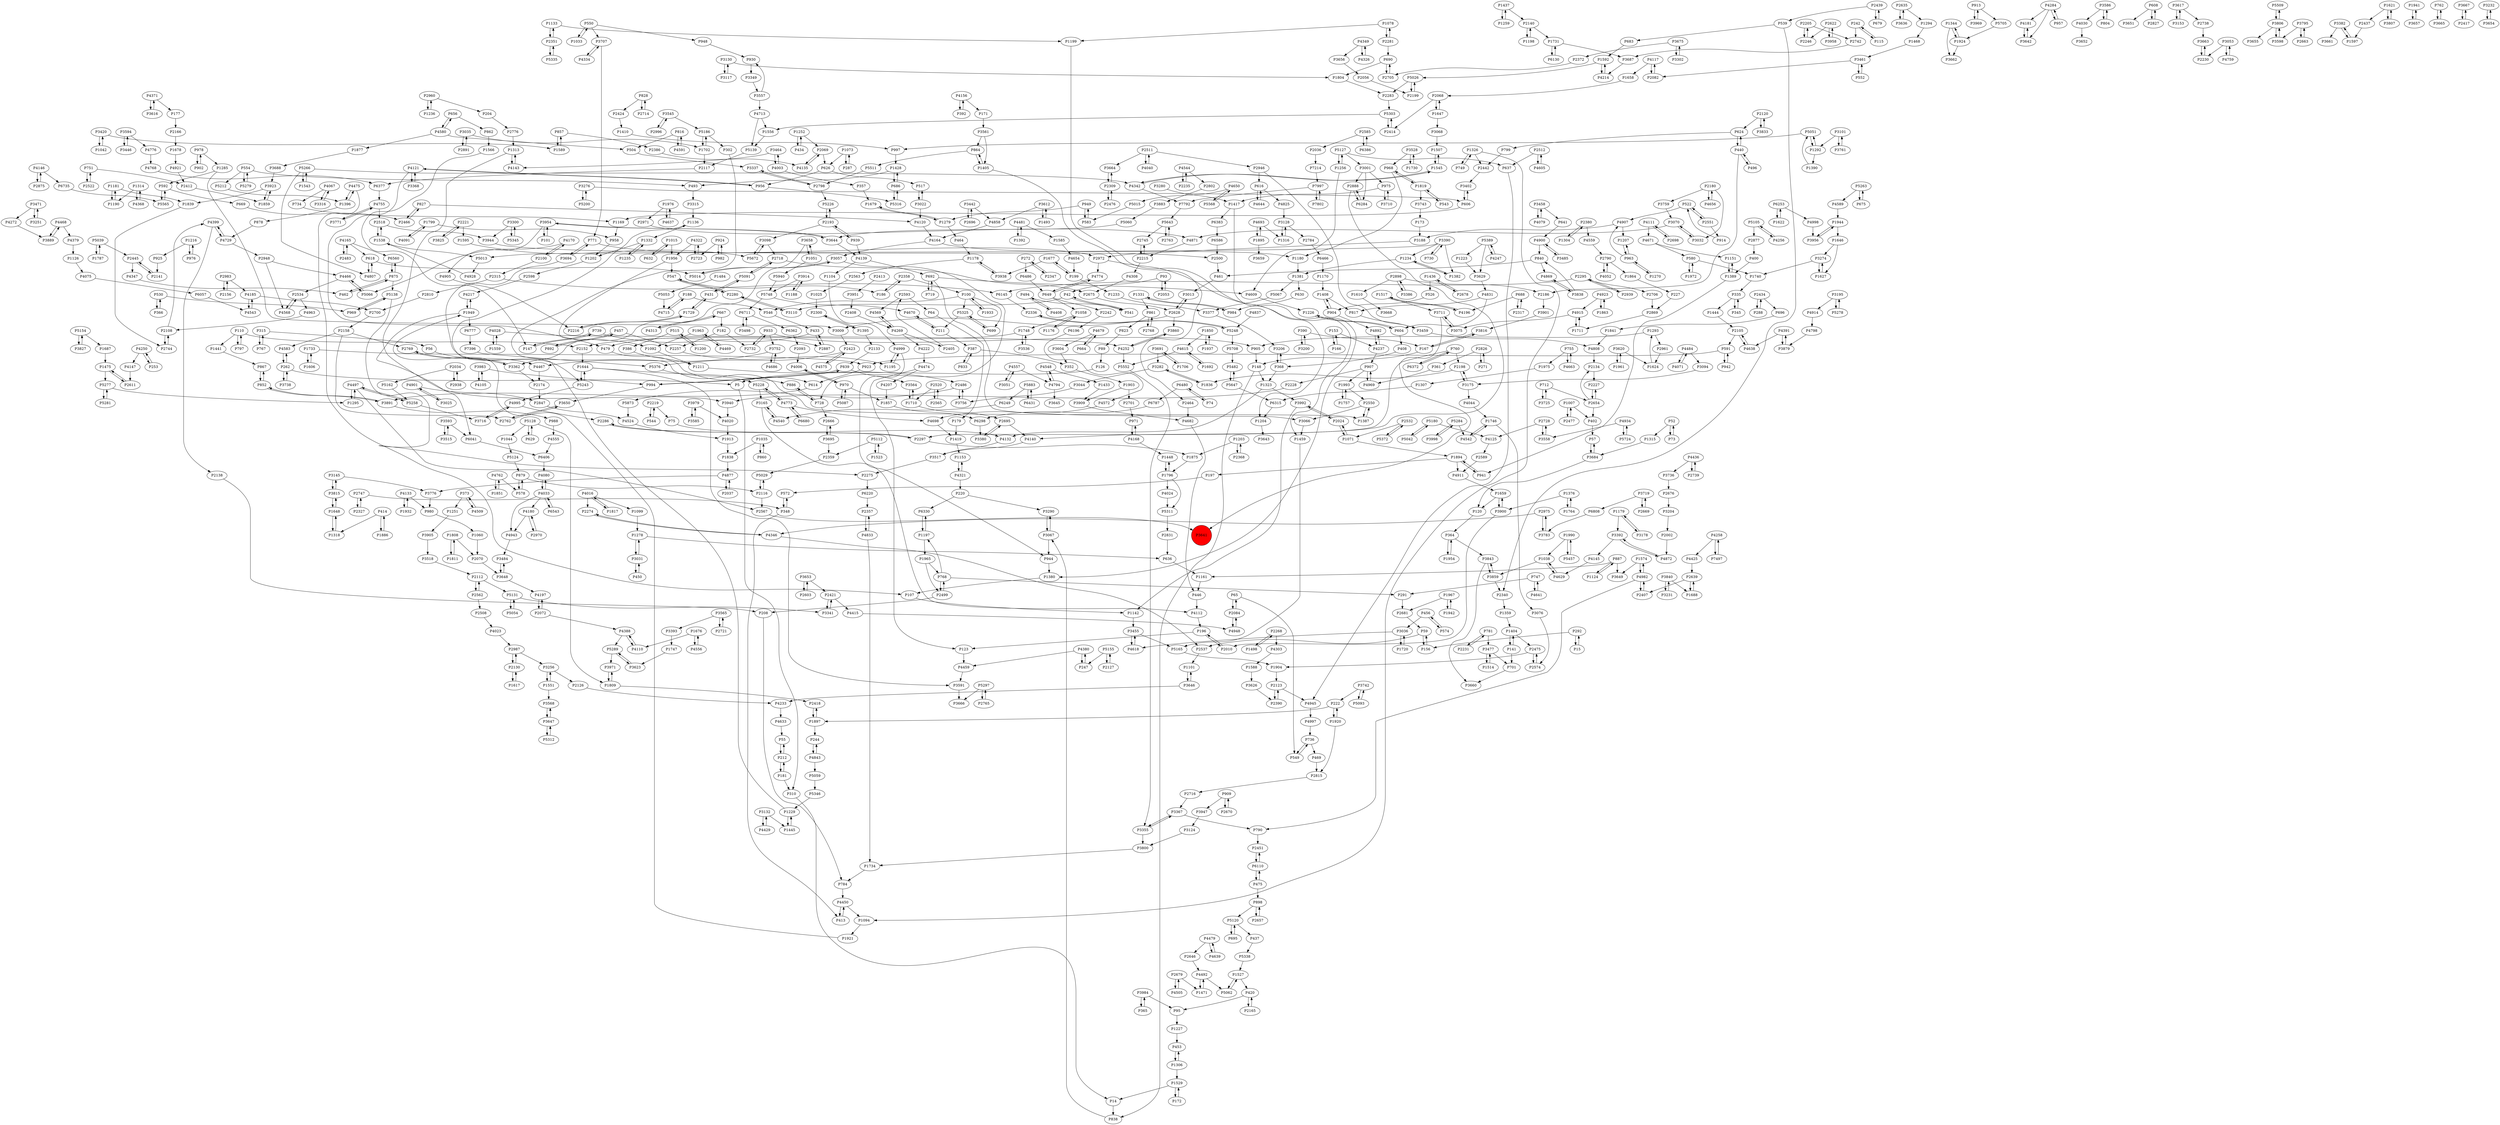 digraph {
	P1428 -> P493
	P879 -> P2116
	P2442 -> P3402
	P4877 -> P2037
	P5482 -> P5647
	P2072 -> P4197
	P2358 -> P100
	P1687 -> P1475
	P3761 -> P3101
	P1007 -> P2477
	P4133 -> P1932
	P4143 -> P1313
	P3992 -> P2024
	P2961 -> P1624
	P1975 -> P1307
	P2180 -> P4656
	P504 -> P3337
	P89 -> P126
	P3464 -> P4143
	P5568 -> P4650
	P3175 -> P2198
	P1344 -> P1924
	P1007 -> P402
	P5705 -> P1924
	P839 -> P994
	P4168 -> P971
	P1376 -> P1764
	P4033 -> P4180
	P4197 -> P2072
	P2002 -> P4872
	P1252 -> P434
	P14 -> P838
	P768 -> P1197
	P4020 -> P1913
	P1436 -> P526
	P4181 -> P3642
	P2728 -> P4125
	P3648 -> P4197
	P4140 -> P3517
	P2130 -> P2987
	P2336 -> P5248
	P5062 -> P1527
	P4544 -> P2802
	P4222 -> P4474
	P2108 -> P4399
	P3302 -> P3675
	P1894 -> P197
	P2295 -> P2939
	P335 -> P1444
	P3647 -> P5312
	P1993 -> P1757
	P3464 -> P4003
	P1731 -> P6130
	P1809 -> P2418
	P420 -> P2165
	P5087 -> P970
	P1404 -> P141
	P4715 -> P188
	P4117 -> P1658
	P1278 -> P636
	P1897 -> P2418
	P898 -> P2657
	P6298 -> P3380
	P790 -> P2451
	P1877 -> P3688
	P4837 -> P5248
	P827 -> P2466
	P2423 -> P5376
	P2888 -> P6284
	P4755 -> P3771
	P1498 -> P2268
	P728 -> P2666
	P618 -> P4807
	P3274 -> P1627
	P4349 -> P4326
	P2744 -> P2108
	P686 -> P5316
	P1710 -> P2695
	P5131 -> P5054
	P4650 -> P5568
	P4997 -> P736
	P4052 -> P2790
	P4237 -> P907
	P4347 -> P462
	P1099 -> P1278
	P4575 -> P2423
	P1622 -> P6253
	P1734 -> P784
	P4663 -> P755
	P1256 -> P4609
	P4284 -> P957
	P220 -> P3290
	P4798 -> P3879
	P390 -> P167
	P857 -> P2386
	P994 -> P839
	P6057 -> P4543
	P592 -> P669
	P957 -> P4284
	P100 -> P1933
	P4030 -> P3652
	P1058 -> P1748
	P2565 -> P2520
	P608 -> P3651
	P2268 -> P1498
	P2340 -> P1359
	P2280 -> P547
	P2598 -> P4217
	P3442 -> P4858
	P4474 -> P4207
	P1259 -> P1437
	P2231 -> P781
	P272 -> P6486
	P4524 -> P1913
	P3742 -> P5093
	P949 -> P583
	P4147 -> P2611
	P949 -> P1279
	P583 -> P949
	P2445 -> P2141
	P1316 -> P3128
	P3051 -> P4557
	P630 -> P984
	P3455 -> P5165
	P1857 -> P6298
	P904 -> P1408
	P3688 -> P3923
	P4492 -> P1471
	P3390 -> P5013
	P123 -> P4459
	P3251 -> P3471
	P1161 -> P446
	P4168 -> P1448
	P1659 -> P3900
	P1748 -> P2152
	P3938 -> P1178
	P4773 -> P5228
	P541 -> P42
	P387 -> P833
	P2551 -> P522
	P4170 -> P2100
	P1234 -> P1382
	P302 -> P1387
	P930 -> P3349
	P15 -> P292
	P3984 -> P365
	P3124 -> P3800
	P4016 -> P2274
	P2123 -> P2390
	P469 -> P2815
	P1417 -> P1380
	P5066 -> P4466
	P3393 -> P1747
	P1627 -> P3274
	P1382 -> P1234
	P6220 -> P2357
	P5059 -> P5346
	P924 -> P982
	P5552 -> P3355
	P2639 -> P1688
	P688 -> P2317
	P1405 -> P864
	P522 -> P4907
	P771 -> P2972
	P1292 -> P1390
	P580 -> P1972
	P2424 -> P1410
	P288 -> P2434
	P712 -> P3725
	P390 -> P3200
	P7214 -> P7997
	P291 -> P2681
	P4388 -> P4110
	P3001 -> P6284
	P4474 -> P123
	P1617 -> P2130
	P4755 -> P2518
	P1094 -> P1921
	P1390 -> P5051
	P3586 -> P4030
	P3044 -> P3756
	P887 -> P1161
	P5105 -> P4256
	P3001 -> P2888
	P5015 -> P583
	P2611 -> P1475
	P1178 -> P2563
	P1448 -> P1796
	P4185 -> P2700
	P624 -> P440
	P1796 -> P1448
	P924 -> P2723
	P2747 -> P348
	P958 -> P1202
	P4572 -> P4698
	P5154 -> P3827
	P2105 -> P591
	P4170 -> P5066
	P366 -> P530
	P2875 -> P4146
	P1523 -> P5112
	P153 -> P166
	P4436 -> P2739
	P4346 -> P2537
	P3710 -> P975
	P4945 -> P4997
	P4016 -> P1099
	P1895 -> P4693
	P909 -> P2670
	P2654 -> P2227
	P3035 -> P2891
	P3098 -> P2718
	P5883 -> P6249
	P695 -> P5120
	P4892 -> P4237
	P335 -> P345
	P7997 -> P7792
	P1073 -> P287
	P3833 -> P2120
	P4557 -> P4794
	P3594 -> P4776
	P3471 -> P4272
	P3031 -> P450
	P5248 -> P5708
	P2215 -> P4308
	P5 -> P310
	P840 -> P4869
	P3969 -> P913
	P4774 -> P649
	P3771 -> P4755
	P3840 -> P3231
	P2034 -> P2938
	P2718 -> P2675
	P4871 -> P2215
	P2216 -> P1729
	P197 -> P572
	P1990 -> P1038
	P3256 -> P1551
	P3617 -> P3153
	P414 -> P1886
	P2972 -> P1459
	P1015 -> P1956
	P4146 -> P2875
	P1949 -> P6041
	P7997 -> P7802
	P4982 -> P2407
	P690 -> P1804
	P2551 -> P914
	P6383 -> P6586
	P4580 -> P1877
	P4391 -> P3879
	P3022 -> P517
	P1949 -> P6777
	P1551 -> P3568
	P3165 -> P4112
	P1170 -> P1408
	P1035 -> P860
	P3653 -> P2421
	P364 -> P1954
	P4877 -> P3776
	P3725 -> P712
	P892 -> P457
	P1595 -> P5672
	P1711 -> P4915
	P1677 -> P199
	P3752 -> P4467
	P4321 -> P1153
	P2763 -> P5643
	P1176 -> P1058
	P968 -> P1180
	P402 -> P57
	P3420 -> P1589
	P2983 -> P2156
	P1545 -> P4342
	P1226 -> P604
	P4321 -> P220
	P683 -> P1592
	P1408 -> P904
	P4091 -> P1799
	P6480 -> P74
	P3586 -> P804
	P1313 -> P4143
	P3485 -> P4900
	P768 -> P2499
	P2698 -> P4111
	P526 -> P904
	P494 -> P4408
	P7396 -> P5376
	P5266 -> P4807
	P2309 -> P2476
	P3743 -> P173
	P2205 -> P2742
	P5289 -> P3971
	P3838 -> P4869
	P4326 -> P4349
	P5200 -> P3276
	P970 -> P4006
	P546 -> P433
	P2174 -> P2847
	P878 -> P4729
	P211 -> P387
	P2888 -> P4140
	P692 -> P719
	P686 -> P1428
	P1624 -> P1293
	P948 -> P930
	P1285 -> P3009
	P4003 -> P357
	P6711 -> P3498
	P167 -> P3816
	P1313 -> P3940
	P4794 -> P4548
	P3827 -> P5154
	P1538 -> P5013
	P1169 -> P958
	P4322 -> P1956
	P3711 -> P3075
	P220 -> P6330
	P5565 -> P592
	P2706 -> P2869
	P1408 -> P817
	P5165 -> P1904
	P591 -> P942
	P4468 -> P3889
	P2550 -> P3066
	P2716 -> P3367
	P4679 -> P3604
	P1592 -> P5026
	P110 -> P797
	P5509 -> P3806
	P1799 -> P4091
	P5093 -> P3742
	P3561 -> P864
	P2414 -> P5303
	P4023 -> P2987
	P5180 -> P4125
	P3368 -> P4121
	P1976 -> P4637
	P433 -> P479
	P3057 -> P728
	P2585 -> P6386
	P2520 -> P1710
	P2158 -> P2762
	P4121 -> P3368
	P4121 -> P956
	P1954 -> P364
	P6480 -> P6787
	P2439 -> P539
	P547 -> P186
	P1331 -> P984
	P913 -> P5705
	P73 -> P52
	P5091 -> P431
	P3392 -> P4145
	P3128 -> P2784
	P4006 -> P970
	P4923 -> P4915
	P2407 -> P4982
	P272 -> P2347
	P3623 -> P5289
	P852 -> P867
	P3280 -> P1417
	P1179 -> P3178
	P1606 -> P1733
	P4075 -> P6057
	P1903 -> P2701
	P2037 -> P4877
	P182 -> P2732
	P2180 -> P3759
	P3446 -> P3594
	P1417 -> P6383
	P1035 -> P1838
	P4901 -> P3025
	P247 -> P4380
	P199 -> P1677
	P6377 -> P4755
	P4346 -> P2274
	P1306 -> P453
	P2126 -> P4233
	P4497 -> P5258
	P3565 -> P3393
	P2140 -> P1731
	P624 -> P799
	P3646 -> P1101
	P574 -> P456
	P6560 -> P875
	P4670 -> P211
	P2675 -> P2628
	P3859 -> P3843
	P2165 -> P420
	P2315 -> P2810
	P262 -> P3738
	P1730 -> P3528
	P4469 -> P1963
	P1396 -> P878
	P5155 -> P247
	P2562 -> P2508
	P3382 -> P3661
	P2357 -> P4833
	P861 -> P823
	P4540 -> P3165
	P4969 -> P907
	P4467 -> P2174
	P530 -> P969
	P2437 -> P1597
	P1648 -> P3815
	P3909 -> P4682
	P2971 -> P4871
	P2728 -> P3558
	P1256 -> P5127
	P3905 -> P3518
	P816 -> P4591
	P368 -> P1323
	P5303 -> P1556
	P2802 -> P3883
	P2696 -> P3442
	P6253 -> P1622
	P6680 -> P4773
	P2300 -> P1395
	P1702 -> P5186
	P1731 -> P3687
	P4436 -> P3736
	P1819 -> P3743
	P2327 -> P2747
	P939 -> P2193
	P387 -> P352
	P3341 -> P2421
	P3117 -> P3130
	P5042 -> P5180
	P4776 -> P4768
	P1747 -> P3623
	P616 -> P4644
	P3067 -> P944
	P3282 -> P1836
	P2603 -> P3653
	P4105 -> P3983
	P608 -> P2827
	P2654 -> P2134
	P196 -> P2010
	P3954 -> P101
	P5284 -> P4542
	P6372 -> P760
	P2297 -> P1875
	P4825 -> P3128
	P4391 -> P4638
	P4999 -> P1195
	P3658 -> P3362
	P2295 -> P6145
	P3716 -> P4995
	P3900 -> P1659
	P2134 -> P2227
	P3719 -> P6808
	P2676 -> P3204
	P530 -> P366
	P2512 -> P4605
	P4481 -> P1392
	P292 -> P15
	P988 -> P4555
	P3461 -> P552
	P1092 -> P1211
	P6777 -> P7396
	P1746 -> P4542
	P3646 -> P4233
	P799 -> P2442
	P1179 -> P3392
	P751 -> P2522
	P656 -> P862
	P3036 -> P1720
	P1389 -> P1151
	P3650 -> P2762
	P4843 -> P5059
	P1692 -> P4615
	P1678 -> P4921
	P626 -> P517
	P2705 -> P690
	P1894 -> P941
	P4833 -> P1734
	P1961 -> P3620
	P739 -> P147
	P42 -> P3110
	P1235 -> P1332
	P4583 -> P262
	P2666 -> P3695
	P6431 -> P5883
	P440 -> P496
	P4125 -> P2589
	P1437 -> P2140
	P554 -> P493
	P2423 -> P4575
	P4112 -> P196
	P3951 -> P2408
	P1044 -> P5124
	P4556 -> P1676
	P4120 -> P4164
	P5258 -> P4497
	P3545 -> P2996
	P1658 -> P2068
	P1295 -> P4497
	P65 -> P549
	P3691 -> P1706
	P4773 -> P6680
	P4033 -> P4943
	P1956 -> P1092
	P862 -> P1566
	P461 -> P3013
	P4256 -> P5105
	P3992 -> P1142
	P5748 -> P6711
	P861 -> P2768
	P74 -> P6480
	P3094 -> P3175
	P923 -> P614
	P2563 -> P1025
	P1956 -> P547
	P728 -> P886
	P7792 -> P5643
	P4509 -> P373
	P4380 -> P247
	P1941 -> P3657
	P4484 -> P4071
	P2628 -> P3860
	P4693 -> P1316
	P2635 -> P3636
	P4548 -> P4794
	P4544 -> P2235
	P5051 -> P997
	P52 -> P73
	P3110 -> P2280
	P3684 -> P120
	P2798 -> P3337
	P1468 -> P3461
	P2765 -> P5297
	P413 -> P4450
	P2975 -> P3783
	P365 -> P3984
	P5511 -> P2798
	P5155 -> P2127
	P1559 -> P4028
	P4342 -> P7792
	P1875 -> P1796
	P3979 -> P3585
	P736 -> P549
	P3175 -> P4044
	P2486 -> P5873
	P4637 -> P1976
	P3647 -> P3568
	P734 -> P1169
	P4713 -> P1556
	P3594 -> P3446
	P4568 -> P2534
	P244 -> P4843
	P2158 -> P4583
	P2593 -> P64
	P4934 -> P3558
	P2739 -> P4436
	P3891 -> P988
	P2776 -> P1313
	P760 -> P2297
	P2574 -> P2475
	P4269 -> P4222
	P4639 -> P4479
	P5091 -> P2718
	P515 -> P1200
	P5228 -> P4773
	P2295 -> P2706
	P762 -> P3665
	P907 -> P4969
	P904 -> P4892
	P5243 -> P4995
	P2898 -> P3386
	P2140 -> P1198
	P2622 -> P3958
	P4557 -> P3051
	P4591 -> P816
	P3274 -> P1740
	P5281 -> P5277
	P4033 -> P4080
	P4915 -> P1711
	P1864 -> P227
	P2193 -> P3098
	P636 -> P1161
	P315 -> P56
	P5105 -> P2877
	P171 -> P3561
	P3983 -> P994
	P2701 -> P971
	P4858 -> P4164
	P186 -> P2358
	P3707 -> P4334
	P1304 -> P2380
	P1285 -> P592
	P2593 -> P4569
	P4132 -> P3517
	P5277 -> P5281
	P2072 -> P4388
	P550 -> P948
	P1517 -> P3711
	P5724 -> P4934
	P4609 -> P1226
	P2483 -> P4165
	P1445 -> P1229
	P1433 -> P3909
	P2635 -> P1294
	P4380 -> P4459
	P2589 -> P4911
	P1621 -> P2437
	P755 -> P4663
	P1197 -> P1965
	P93 -> P42
	P1236 -> P2960
	P4067 -> P3316
	P942 -> P591
	P4258 -> P4425
	P550 -> P1033
	P976 -> P1216
	P2010 -> P196
	P147 -> P739
	P1202 -> P2598
	P1679 -> P1279
	P3752 -> P4686
	P4040 -> P2511
	P3032 -> P3070
	P3367 -> P3355
	P543 -> P1819
	P1920 -> P2815
	P2714 -> P828
	P2663 -> P3795
	P4497 -> P2567
	P2654 -> P402
	P4165 -> P6560
	P1180 -> P1381
	P3694 -> P5243
	P2421 -> P3341
	P3940 -> P4020
	P1894 -> P4911
	P400 -> P1389
	P1294 -> P1468
	P1437 -> P1259
	P3984 -> P95
	P2987 -> P2130
	P3914 -> P5748
	P5112 -> P1523
	P3815 -> P1648
	P2268 -> P4303
	P1292 -> P5051
	P4284 -> P4181
	P2948 -> P4568
	P2386 -> P4135
	P860 -> P1035
	P2500 -> P461
	P626 -> P956
	P817 -> P3459
	P3653 -> P2603
	P100 -> P5325
	P3795 -> P2663
	P2372 -> P2705
	P5026 -> P2199
	P1326 -> P749
	P4247 -> P5389
	P784 -> P4450
	P1924 -> P3662
	P5647 -> P5482
	P4928 -> P1538
	P1538 -> P2518
	P6253 -> P4998
	P3195 -> P4914
	P3066 -> P1459
	P2193 -> P939
	P1543 -> P5266
	P1648 -> P1318
	P3128 -> P1316
	P522 -> P2551
	P3067 -> P3290
	P6466 -> P1170
	P1126 -> P4075
	P4111 -> P2698
	P2562 -> P2112
	P5026 -> P2283
	P3392 -> P4872
	P3458 -> P4079
	P4943 -> P3484
	P3290 -> P3067
	P2960 -> P1236
	P1293 -> P905
	P2198 -> P3175
	P2351 -> P1133
	P1441 -> P867
	P315 -> P767
	P153 -> P4237
	P1104 -> P4999
	P978 -> P902
	P1181 -> P1190
	P3377 -> P3206
	P3665 -> P762
	P2405 -> P2593
	P3558 -> P2728
	P2024 -> P1071
	P1033 -> P550
	P2228 -> P3940
	P3956 -> P1944
	P3667 -> P2417
	P4905 -> P2216
	P3025 -> P4901
	P701 -> P3660
	P2082 -> P4117
	P3687 -> P4214
	P1507 -> P1545
	P2970 -> P4180
	P5051 -> P1292
	P4028 -> P4252
	P110 -> P2152
	P2877 -> P400
	P760 -> P6372
	P1323 -> P4132
	P141 -> P701
	P494 -> P541
	P1592 -> P4214
	P3825 -> P2221
	P1078 -> P1199
	P3057 -> P5014
	P5120 -> P695
	P6586 -> P2500
	P898 -> P5120
	P3098 -> P5672
	P287 -> P1073
	P3795 -> P3598
	P1307 -> P6315
	P2768 -> P861
	P3518 -> P2112
	P1585 -> P4654
	P222 -> P1897
	P2679 -> P1471
	P4808 -> P2134
	P1811 -> P1808
	P2417 -> P3667
	P4907 -> P3188
	P3675 -> P2372
	P2100 -> P2315
	P2670 -> P909
	P2723 -> P4322
	P5389 -> P3629
	P2242 -> P6196
	P1574 -> P3649
	P5014 -> P3057
	P4269 -> P2405
	P614 -> P3891
	P5139 -> P2117
	P3068 -> P1507
	P749 -> P1326
	P6130 -> P1731
	P2678 -> P1436
	P592 -> P5565
	P970 -> P1857
	P3132 -> P1445
	P1796 -> P5311
	P1151 -> P1389
	P262 -> P4583
	P2024 -> P3992
	P3009 -> P2423
	P699 -> P5325
	P2068 -> P1647
	P4569 -> P4269
	P1278 -> P3031
	P1404 -> P2475
	P2368 -> P1203
	P4901 -> P2847
	P120 -> P364
	P6711 -> P6362
	P4982 -> P790
	P4111 -> P4671
	P2695 -> P4140
	P606 -> P1169
	P2960 -> P204
	P2518 -> P3944
	P1944 -> P3956
	P6041 -> P6406
	P212 -> P55
	P4479 -> P4639
	P4003 -> P3464
	P2520 -> P2565
	P115 -> P242
	P2518 -> P1538
	P56 -> P4467
	P3315 -> P1136
	P3695 -> P2666
	P2831 -> P636
	P166 -> P153
	P1967 -> P2681
	P1181 -> P1839
	P2639 -> P2407
	P606 -> P3402
	P4156 -> P171
	P679 -> P2439
	P3178 -> P1179
	P4729 -> P2948
	P4233 -> P4633
	P2550 -> P1387
	P550 -> P3707
	P310 -> P14
	P747 -> P4641
	P204 -> P2776
	P2186 -> P3901
	P3617 -> P2738
	P1972 -> P580
	P4146 -> P6735
	P969 -> P5138
	P2508 -> P4023
	P852 -> P3891
	P211 -> P4670
	P3101 -> P3761
	P5124 -> P879
	P5940 -> P5748
	P4914 -> P4798
	P75 -> P4132
	P1190 -> P1181
	P5873 -> P4524
	P1211 -> P2486
	P4067 -> P734
	P1921 -> P1949
	P3188 -> P2972
	P1315 -> P3684
	P6196 -> P4572
	P2219 -> P544
	P667 -> P182
	P760 -> P2198
	P6110 -> P475
	P2315 -> P6145
	P2108 -> P2744
	P3664 -> P2309
	P1203 -> P2368
	P3282 -> P3044
	P172 -> P1529
	P554 -> P5279
	P3195 -> P5278
	P3859 -> P2340
	P4481 -> P1585
	P4408 -> P494
	P1646 -> P3274
	P604 -> P1226
	P357 -> P1679
	P3691 -> P3282
	P3620 -> P1624
	P3838 -> P840
	P618 -> P5014
	P3806 -> P3655
	P840 -> P461
	P515 -> P386
	P3954 -> P4905
	P1574 -> P4982
	P3568 -> P3647
	P1804 -> P2283
	P1234 -> P1381
	P1746 -> P3076
	P2534 -> P4963
	P6110 -> P2451
	P2084 -> P65
	P4729 -> P4399
	P52 -> P1315
	P5154 -> P1687
	P5289 -> P3623
	P2130 -> P1617
	P2522 -> P751
	P6330 -> P1197
	P2679 -> P4505
	P3362 -> P2769
	P253 -> P4250
	P3883 -> P5060
	P2056 -> P2199
	P5128 -> P1044
	P2227 -> P2654
	P440 -> P2186
	P3891 -> P852
	P408 -> P368
	P1937 -> P1850
	P42 -> P541
	P1251 -> P3905
	P3564 -> P1710
	P875 -> P462
	P2221 -> P1595
	P4121 -> P479
	P1551 -> P3256
	P3022 -> P4120
	P1965 -> P768
	P5297 -> P2765
	P1963 -> P4469
	P5060 -> P3644
	P414 -> P1318
	P1153 -> P4321
	P755 -> P1975
	P4995 -> P3716
	P4117 -> P2082
	P2123 -> P4945
	P126 -> P5
	P2120 -> P624
	P994 -> P3650
	P364 -> P3843
	P2198 -> P1836
	P5243 -> P1644
	P914 -> P522
	P547 -> P2280
	P3130 -> P1804
	P179 -> P1419
	P984 -> P1331
	P3958 -> P2622
	P4214 -> P1592
	P1227 -> P453
	P1071 -> P1894
	P1216 -> P925
	P2827 -> P608
	P4650 -> P5015
	P110 -> P1441
	P907 -> P1993
	P580 -> P1740
	P59 -> P2537
	P3232 -> P3654
	P7497 -> P4258
	P2116 -> P2567
	P2105 -> P4638
	P1904 -> P2123
	P496 -> P440
	P1306 -> P1529
	P649 -> P2242
	P3923 -> P1839
	P975 -> P1417
	P909 -> P3947
	P816 -> P504
	P823 -> P89
	P3013 -> P2628
	P4644 -> P616
	P101 -> P3954
	P5278 -> P3195
	P453 -> P1306
	P1396 -> P4475
	P2274 -> P4346
	P2445 -> P4347
	P857 -> P1589
	P2975 -> P4346
	P3889 -> P4468
	P4768 -> P6377
	P4139 -> P692
	P1527 -> P5062
	P4145 -> P4629
	P2869 -> P1711
	P4638 -> P2105
	P1419 -> P1153
	P1740 -> P335
	P2486 -> P3756
	P5372 -> P2532
	P2408 -> P4269
	P1644 -> P886
	P4165 -> P618
	P3528 -> P1730
	P649 -> P1058
	P3515 -> P3593
	P2380 -> P1304
	P4831 -> P817
	P5316 -> P686
	P4024 -> P5311
	P4693 -> P1895
	P1676 -> P4110
	P4963 -> P2108
	P3355 -> P3367
	P2466 -> P827
	P4371 -> P177
	P768 -> P291
	P1195 -> P4999
	P1527 -> P420
	P902 -> P978
	P2412 -> P1859
	P2156 -> P2983
	P1932 -> P4133
	P667 -> P4313
	P3256 -> P2126
	P1025 -> P2300
	P4080 -> P4033
	P6735 -> P5565
	P4313 -> P667
	P3477 -> P1514
	P1178 -> P3938
	P5186 -> P302
	P3719 -> P2669
	P2738 -> P3663
	P4399 -> P2138
	P2810 -> P2700
	P1886 -> P414
	P456 -> P574
	P3536 -> P1748
	P1566 -> P147
	P2297 -> P2286
	P6386 -> P2585
	P440 -> P624
	P1293 -> P2961
	P730 -> P3390
	P4759 -> P3053
	P1136 -> P1332
	P3658 -> P1051
	P177 -> P2166
	P3612 -> P1493
	P475 -> P898
	P887 -> P3649
	P692 -> P4609
	P5389 -> P1223
	P956 -> P5316
	P4679 -> P664
	P2421 -> P4415
	P4342 -> P1545
	P2511 -> P3664
	P5228 -> P3165
	P3684 -> P57
	P3200 -> P390
	P1436 -> P2678
	P4872 -> P3392
	P2317 -> P688
	P2215 -> P2745
	P348 -> P572
	P2826 -> P361
	P3076 -> P2574
	P1207 -> P963
	P879 -> P578
	P475 -> P6110
	P2359 -> P5029
	P3979 -> P4020
	P3604 -> P352
	P939 -> P4139
	P1124 -> P887
	P3815 -> P3145
	P3498 -> P6711
	P781 -> P3477
	P3944 -> P2500
	P457 -> P892
	P6145 -> P2336
	P3153 -> P3617
	P2646 -> P4492
	P4272 -> P3889
	P5277 -> P1295
	P1395 -> P2133
	P4686 -> P3752
	P1924 -> P1344
	P457 -> P2257
	P4459 -> P3591
	P2100 -> P4170
	P3145 -> P3776
	P1051 -> P5940
	P348 -> P413
	P1318 -> P1648
	P1229 -> P1445
	P2669 -> P3719
	P1133 -> P2351
	P1729 -> P2216
	P188 -> P546
	P4258 -> P7497
	P1799 -> P958
	P4164 -> P1180
	P3971 -> P1809
	P1229 -> P1136
	P3711 -> P3641
	P1252 -> P2069
	P1993 -> P2550
	P1038 -> P4629
	P2281 -> P1078
	P4284 -> P3642
	P5131 -> P3341
	P2983 -> P4185
	P6543 -> P4033
	P1556 -> P5139
	P1381 -> P630
	P3204 -> P2002
	P3035 -> P1702
	P5279 -> P554
	P804 -> P3586
	P4252 -> P3860
	P1279 -> P464
	P188 -> P4715
	P1787 -> P5039
	P905 -> P148
	P5138 -> P2275
	P1859 -> P3923
	P933 -> P2732
	P4900 -> P840
	P3642 -> P4181
	P4998 -> P3956
	P2887 -> P433
	P1326 -> P1094
	P368 -> P3206
	P373 -> P1251
	P3557 -> P4713
	P554 -> P5212
	P6406 -> P4080
	P2742 -> P3687
	P4589 -> P1944
	P5053 -> P4715
	P2380 -> P4559
	P1942 -> P1967
	P4921 -> P2412
	P4016 -> P1817
	P4629 -> P1038
	P2280 -> P3110
	P1133 -> P1199
	P199 -> P1233
	P4682 -> P446
	P5338 -> P1527
	P2537 -> P1101
	P944 -> P1380
	P59 -> P156
	P978 -> P1285
	P4250 -> P4147
	P1197 -> P6330
	P3675 -> P3302
	P3636 -> P2635
	P4071 -> P4484
	P1475 -> P2611
	P2221 -> P3825
	P3459 -> P4808
	P2084 -> P4948
	P963 -> P4907
	P3471 -> P3251
	P1344 -> P3662
	P2117 -> P6377
	P3300 -> P5345
	P2948 -> P4466
	P2180 -> P3032
	P544 -> P2219
	P3742 -> P222
	P4907 -> P1207
	P5263 -> P4589
	P3694 -> P771
	P3561 -> P1405
	P1216 -> P976
	P464 -> P1178
	P2138 -> P208
	P1517 -> P4196
	P4948 -> P2084
	P4548 -> P1433
	P2972 -> P4774
	P2499 -> P208
	P433 -> P2887
	P6808 -> P3783
	P7802 -> P7997
	P3402 -> P606
	P3901 -> P3816
	P1808 -> P2070
	P1380 -> P107
	P1976 -> P2971
	P3276 -> P606
	P2476 -> P2309
	P690 -> P2705
	P747 -> P291
	P982 -> P924
	P4466 -> P2534
	P1545 -> P1507
	P446 -> P4112
	P1314 -> P4368
	P3367 -> P790
	P833 -> P387
	P1323 -> P3992
	P1270 -> P963
	P4671 -> P1151
	P373 -> P4509
	P5263 -> P675
	P2112 -> P2562
	P1392 -> P4481
	P1204 -> P3643
	P4505 -> P2679
	P1644 -> P3591
	P4133 -> P980
	P3380 -> P2695
	P2567 -> P3641
	P1819 -> P543
	P1588 -> P3626
	P173 -> P3188
	P1071 -> P2024
	P3616 -> P4371
	P3629 -> P4831
	P4180 -> P2970
	P968 -> P1819
	P227 -> P2869
	P479 -> P614
	P4250 -> P253
	P3355 -> P3800
	P3484 -> P3648
	P2790 -> P1864
	P345 -> P335
	P2347 -> P272
	P2275 -> P6220
	P3626 -> P2390
	P4450 -> P1094
	P1990 -> P5457
	P1702 -> P2117
	P2790 -> P4052
	P980 -> P1060
	P5643 -> P2763
	P3455 -> P4618
	P4807 -> P618
	P1405 -> P2464
	P2987 -> P3256
	P3759 -> P3070
	P3900 -> P2010
	P637 -> P4945
	P4618 -> P3455
	P431 -> P5091
	P1729 -> P431
	P517 -> P3022
	P1389 -> P941
	P2585 -> P2036
	P1038 -> P3859
	P262 -> P5
	P3656 -> P2056
	P2257 -> P1195
	P4656 -> P2180
	P1078 -> P2281
	P875 -> P5138
	P4207 -> P1857
	P1529 -> P14
	P4475 -> P1396
	P55 -> P212
	P1621 -> P3807
	P2464 -> P4682
	P222 -> P1920
	P3316 -> P4067
	P3840 -> P1688
	P93 -> P2053
	P3843 -> P3859
	P632 -> P1015
	P549 -> P736
	P2732 -> P933
	P456 -> P3036
	P1895 -> P3659
	P181 -> P310
	P3031 -> P1278
	P3860 -> P4252
	P4615 -> P5552
	P3053 -> P4759
	P591 -> P923
	P1863 -> P4923
	P2036 -> P7214
	P2451 -> P6110
	P5325 -> P699
	P1850 -> P4615
	P3517 -> P2275
	P5127 -> P637
	P4654 -> P199
	P864 -> P5511
	P4033 -> P6543
	P3783 -> P2975
	P907 -> P2228
	P181 -> P212
	P167 -> P148
	P3442 -> P2696
	P828 -> P2424
	P971 -> P4168
	P242 -> P115
	P4399 -> P4729
	P2141 -> P2445
	P2747 -> P2327
	P1676 -> P4556
	P4492 -> P5062
	P4773 -> P4698
	P2700 -> P2158
	P578 -> P879
	P4999 -> P944
	P5128 -> P1809
	P2418 -> P1897
	P3075 -> P3711
	P4349 -> P3656
	P5376 -> P5228
	P3206 -> P368
	P2477 -> P1007
	P970 -> P5087
	P1647 -> P3068
	P5039 -> P1787
	P493 -> P3315
	P5643 -> P2745
	P4237 -> P4892
	P1475 -> P5277
	P1200 -> P515
	P2695 -> P3380
	P1410 -> P997
	P2070 -> P3648
	P242 -> P2742
	P2762 -> P3650
	P4371 -> P3616
	P2219 -> P75
	P3776 -> P980
	P712 -> P2654
	P3276 -> P5200
	P2681 -> P59
	P3620 -> P1961
	P827 -> P4120
	P696 -> P1841
	P5748 -> P4670
	P5266 -> P1543
	P3914 -> P1188
	P4217 -> P1949
	P1493 -> P3612
	P5120 -> P437
	P431 -> P1729
	P5258 -> P3716
	P1897 -> P244
	P2499 -> P768
	P2532 -> P5372
	P4165 -> P2483
	P1706 -> P3691
	P1188 -> P3914
	P5029 -> P2116
	P875 -> P6560
	P3053 -> P2230
	P6362 -> P2093
	P3644 -> P3954
	P3738 -> P262
	P1808 -> P1811
	P5162 -> P5258
	P3458 -> P641
	P5112 -> P2359
	P2230 -> P3663
	P2511 -> P4040
	P3923 -> P1859
	P867 -> P852
	P736 -> P469
	P5180 -> P5042
	P4269 -> P4569
	P4475 -> P107
	P975 -> P3710
	P5311 -> P2831
	P3130 -> P3117
	P6315 -> P1204
	P3557 -> P930
	P1757 -> P1993
	P437 -> P5338
	P1644 -> P5243
	P5039 -> P2445
	P1060 -> P2070
	P5226 -> P2193
	P1764 -> P1376
	P352 -> P1903
	P4641 -> P747
	P4698 -> P1419
	P2826 -> P271
	P3337 -> P2798
	P1331 -> P861
	P4833 -> P2357
	P616 -> P4825
	P1332 -> P1235
	P5266 -> P4342
	P3165 -> P4540
	P4079 -> P3458
	P3477 -> P701
	P3593 -> P6041
	P1836 -> P3282
	P3663 -> P2230
	P2093 -> P4006
	P4995 -> P2286
	P3998 -> P5284
	P1963 -> P1092
	P1597 -> P3382
	P1514 -> P3477
	P767 -> P315
	P2628 -> P3013
	P1051 -> P3658
	P539 -> P2340
	P3598 -> P3806
	P4497 -> P1295
	P1381 -> P5067
	P4466 -> P5066
	P1223 -> P3629
	P1933 -> P100
	P3800 -> P1734
	P1733 -> P923
	P2205 -> P2246
	P5067 -> P3377
	P3420 -> P1042
	P4831 -> P604
	P2390 -> P2123
	P4843 -> P244
	P6284 -> P2888
	P156 -> P59
	P2898 -> P1610
	P2069 -> P626
	P4164 -> P3057
	P2946 -> P616
	P649 -> P4774
	P2622 -> P2246
	P4388 -> P5289
	P3593 -> P3515
	P3585 -> P3979
	P1332 -> P1202
	P1326 -> P2442
	P2898 -> P2186
	P5284 -> P3998
	P669 -> P2466
	P271 -> P2826
	P1688 -> P2639
	P4110 -> P4388
	P2120 -> P3833
	P1817 -> P4016
	P1428 -> P686
	P2116 -> P5029
	P3036 -> P4618
	P3807 -> P1621
	P4185 -> P4543
	P4605 -> P2512
	P1733 -> P1606
	P2413 -> P3951
	P1659 -> P120
	P3390 -> P1234
	P4196 -> P1517
	P1965 -> P2499
	P4139 -> P1104
	P4303 -> P1588
	P2358 -> P186
	P2127 -> P5155
	P797 -> P110
	P57 -> P3684
	P3947 -> P3124
	P1589 -> P857
	P3612 -> P4858
	P771 -> P3694
	P392 -> P4156
	P1199 -> P1204
	P2246 -> P2205
	P4135 -> P2069
	P1529 -> P172
	P1484 -> P5053
	P5325 -> P211
	P1459 -> P5165
	P462 -> P875
	P839 -> P3564
	P6486 -> P649
	P1819 -> P968
	P1920 -> P222
	P4252 -> P5552
	P4869 -> P3838
	P3132 -> P4429
	P1203 -> P1875
	P3386 -> P2898
	P100 -> P699
	P2532 -> P1071
	P552 -> P3461
	P3816 -> P167
	P997 -> P1428
	P5127 -> P3001
	P107 -> P1142
	P2283 -> P5303
	P420 -> P95
	P572 -> P348
	P3954 -> P3644
	P1142 -> P3455
	P1610 -> P3668
	P208 -> P784
	P4543 -> P4185
	P3001 -> P975
	P3736 -> P2676
	P3390 -> P730
	P1058 -> P1176
	P4559 -> P2790
	P1314 -> P1190
	P4934 -> P5724
	P3879 -> P4391
	P838 -> P3067
	P1042 -> P3420
	P292 -> P156
	P2351 -> P5335
	P5335 -> P2351
	P963 -> P1207
	P4429 -> P3132
	P1851 -> P4762
	P4180 -> P4943
	P2511 -> P2946
	P196 -> P123
	P3382 -> P1597
	P2199 -> P5026
	P2152 -> P1644
	P4479 -> P2646
	P3362 -> P2174
	P5346 -> P1229
	P100 -> P546
	P4334 -> P3707
	P1838 -> P4877
	P386 -> P1211
	P3545 -> P5186
	P65 -> P2084
	P2434 -> P696
	P2939 -> P2295
	P2053 -> P93
	P4633 -> P55
	P3806 -> P5509
	P4542 -> P1746
	P1841 -> P4808
	P4415 -> P4948
	P434 -> P1252
	P5013 -> P4928
	P3145 -> P3815
	P5127 -> P1256
	P5212 -> P1396
	P864 -> P1405
	P148 -> P1323
	P1101 -> P3646
	P4911 -> P1659
	P3101 -> P1292
	P5647 -> P6315
	P5389 -> P4247
	P4762 -> P1851
	P4982 -> P1574
	P5312 -> P3647
	P3565 -> P2721
	P2718 -> P5091
	P3648 -> P3484
	P2996 -> P3545
	P4762 -> P578
	P2938 -> P2034
	P4580 -> P656
	P2475 -> P2574
	P629 -> P5128
	P4468 -> P4379
	P5297 -> P3666
	P2534 -> P4568
	P1748 -> P3536
	P1949 -> P4217
	P1677 -> P3938
	P688 -> P4196
	P4484 -> P3094
	P2309 -> P3664
	P3528 -> P968
	P3390 -> P1382
	P361 -> P4969
	P1198 -> P2140
	P2166 -> P1678
	P2034 -> P5162
	P95 -> P1227
	P4580 -> P504
	P4794 -> P3645
	P2798 -> P5226
	P5303 -> P2414
	P5186 -> P1702
	P2769 -> P3362
	P4450 -> P413
	P5457 -> P1990
	P2158 -> P2769
	P1387 -> P2550
	P3707 -> P771
	P1395 -> P2300
	P4322 -> P2723
	P2286 -> P2297
	P3983 -> P4105
	P656 -> P4580
	P751 -> P2412
	P4156 -> P392
	P1646 -> P1627
	P1710 -> P3564
	P4379 -> P1126
	P5883 -> P6431
	P2847 -> P4524
	P1359 -> P1404
	P3756 -> P2486
	P6249 -> P4540
	P692 -> P3066
	P4368 -> P1314
	P4900 -> P3485
	P2891 -> P3035
	P148 -> P838
	P1015 -> P632
	P212 -> P181
	P4615 -> P1692
	P2068 -> P2414
	P1903 -> P3909
	P3644 -> P4139
	P539 -> P683
	P2069 -> P4135
	P1233 -> P3377
	P675 -> P5263
	P3349 -> P3557
	P4923 -> P1863
	P3657 -> P1941
	P963 -> P1270
	P2721 -> P3565
	P2657 -> P898
	P2475 -> P1904
	P3461 -> P2082
	P4425 -> P2639
	P1279 -> P1679
	P2439 -> P679
	P3695 -> P2359
	P4555 -> P6406
	P5708 -> P5482
	P182 -> P2257
	P2193 -> P5226
	P2784 -> P6466
	P887 -> P1124
	P739 -> P2887
	P3654 -> P3232
	P4671 -> P580
	P2112 -> P5131
	P4915 -> P3075
	P1647 -> P2068
	P64 -> P179
	P3070 -> P3032
	P3231 -> P3840
	P1720 -> P3036
	P2281 -> P690
	P2815 -> P2716
	P1839 -> P2744
	P886 -> P728
	P1471 -> P4492
	P450 -> P3031
	P913 -> P3969
	P4028 -> P1559
	P6787 -> P6298
	P4044 -> P1746
	P719 -> P692
	P5128 -> P629
	P2434 -> P288
	P5248 -> P2336
	P781 -> P2231
	P925 -> P2141
	P3843 -> P3660
	P2946 -> P3459
	P828 -> P2714
	P2235 -> P4544
	P4713 -> P5139
	P2745 -> P2215
	P2512 -> P637
	P1850 -> P1937
	P5672 -> P3098
	P3070 -> P4871
	P5138 -> P969
	P933 -> P3752
	P5054 -> P5131
	P956 -> P4121
	P2133 -> P839
	P604 -> P408
	P5345 -> P3300
	P1444 -> P2105
	P1809 -> P3971
	P3806 -> P3598
	P664 -> P4679
	P641 -> P4900
	P1376 -> P3900
	P933 -> P905
	P1967 -> P1942
	P941 -> P1894
	P1073 -> P626
	P3591 -> P3666
	P1944 -> P1646
	P1796 -> P4024
	P2628 -> P3009
	P4308 -> P2675
	P3300 -> P3944
	P1913 -> P1838
	P141 -> P1404
	P3641 [shape=circle]
	P3641 [style=filled]
	P3641 [fillcolor=red]
}